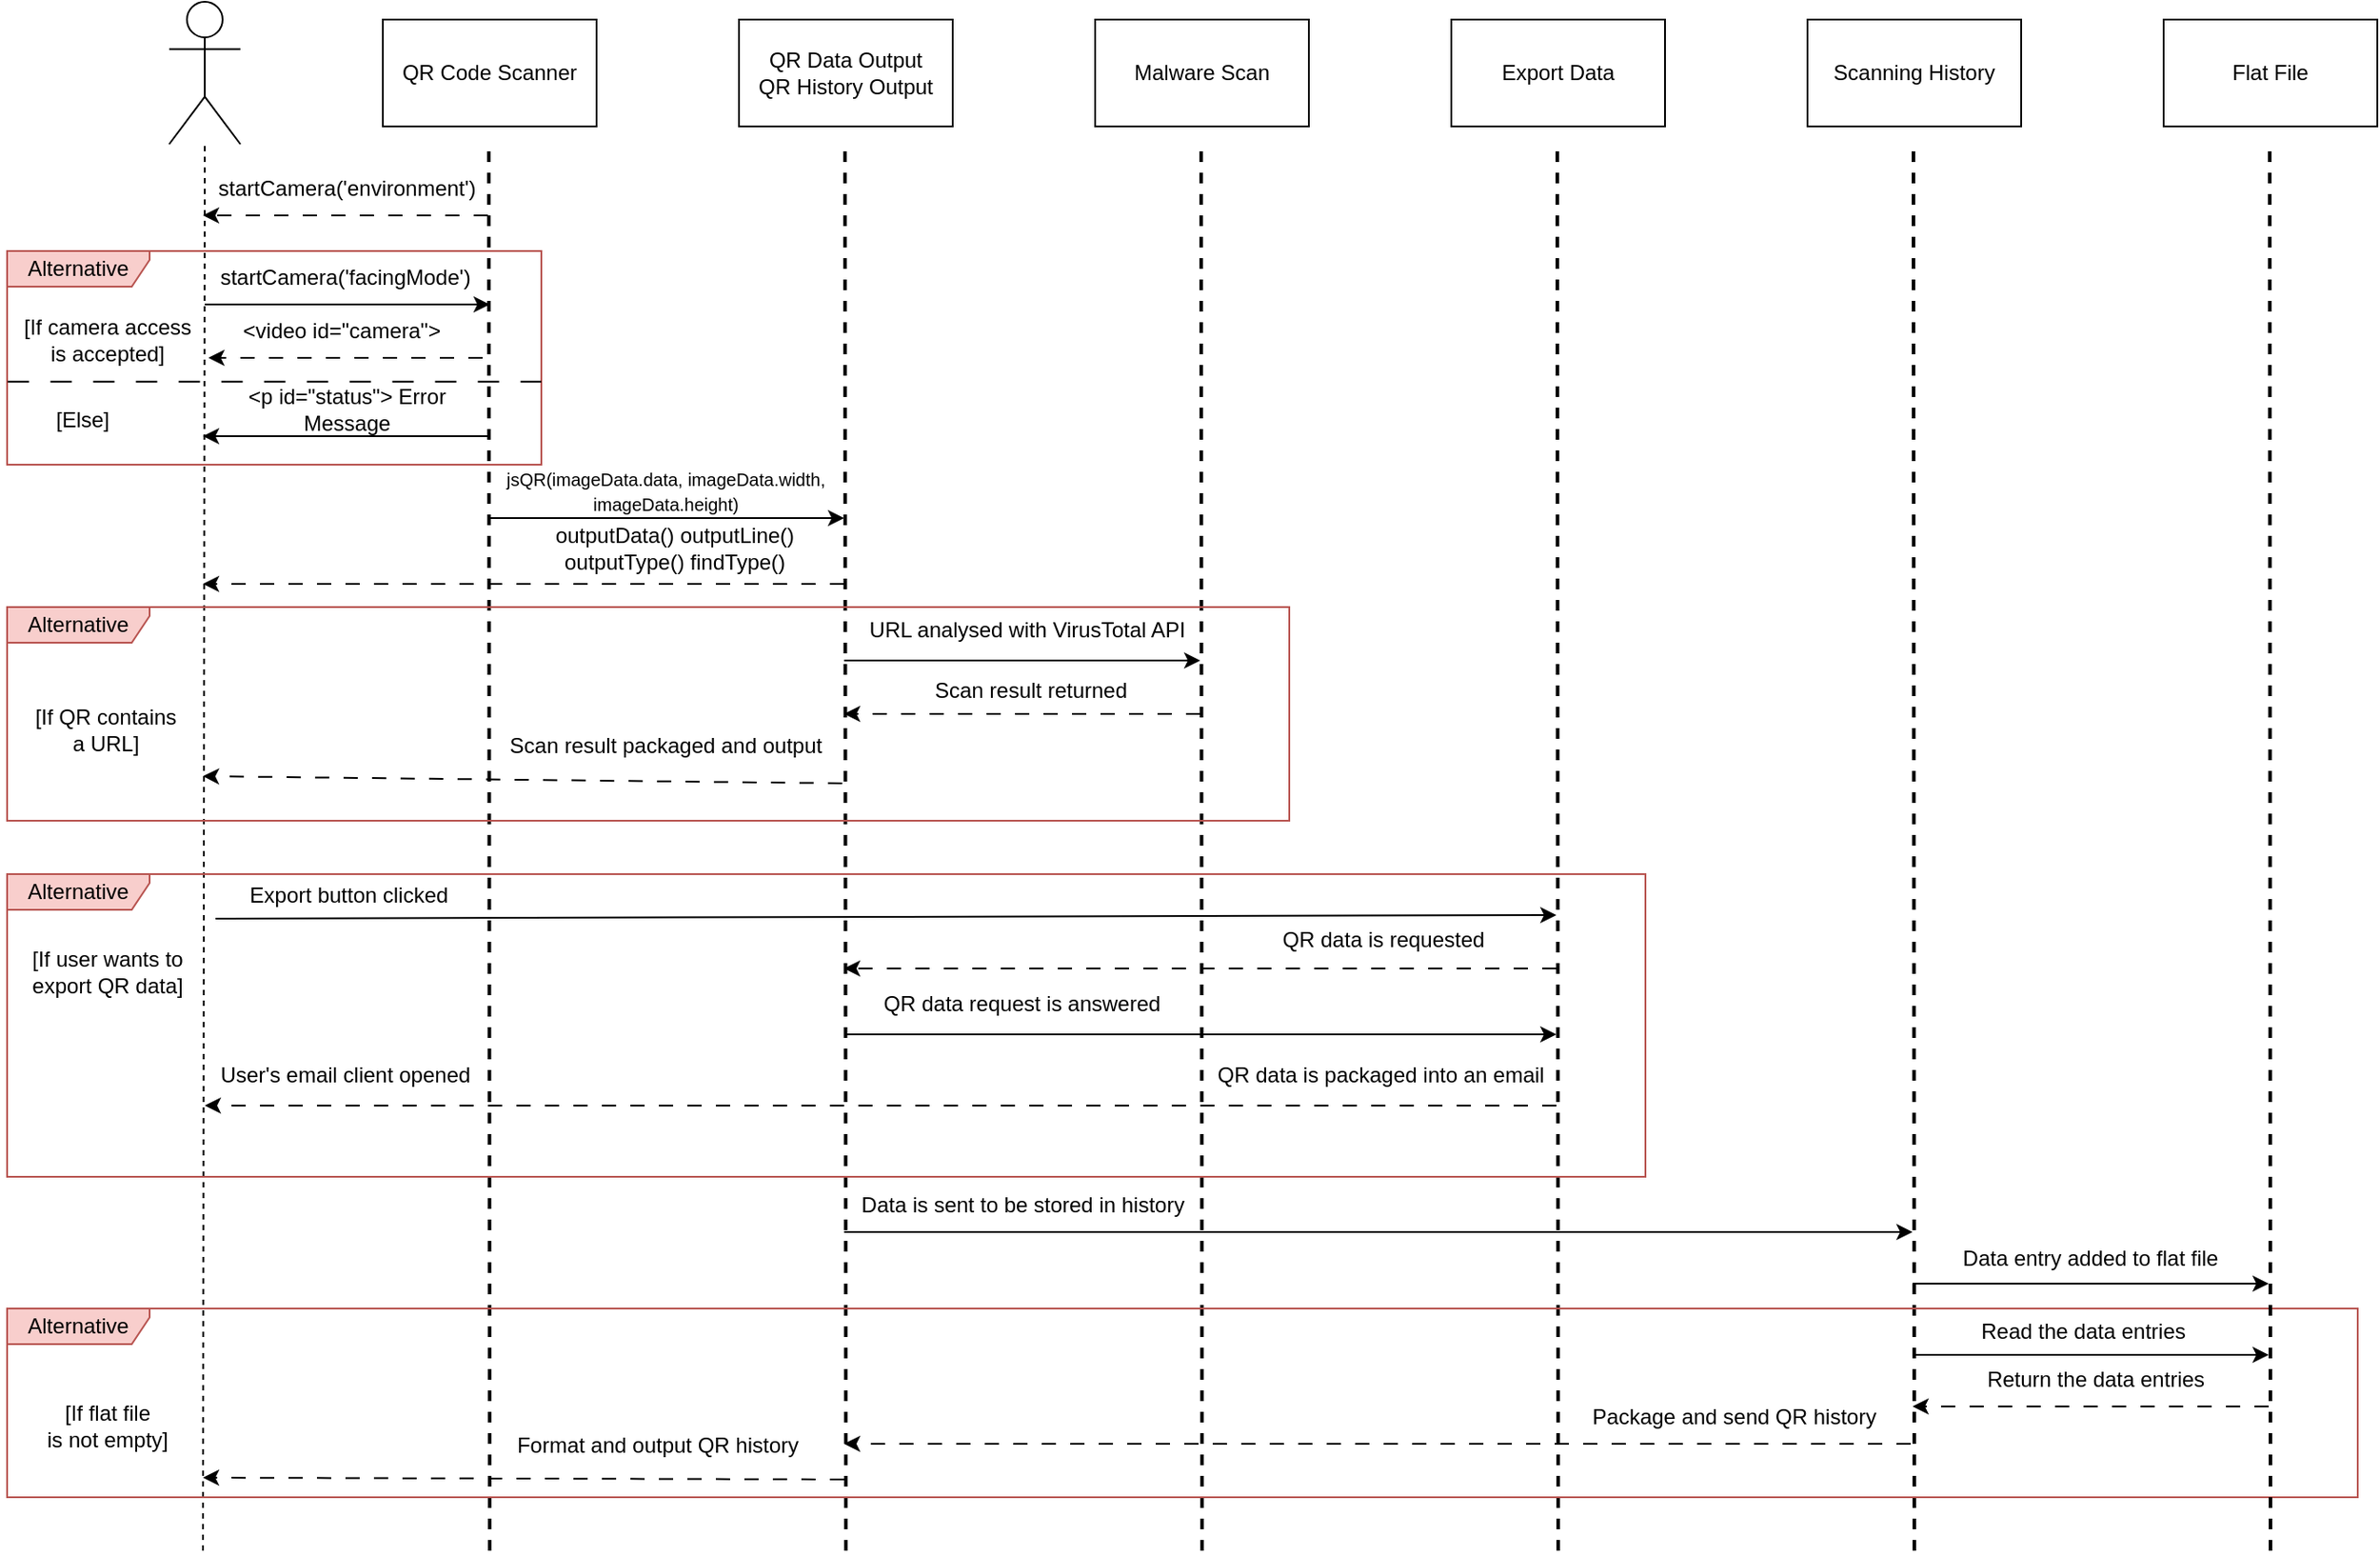 <mxfile version="22.1.7" type="github">
  <diagram name="Page-1" id="13e1069c-82ec-6db2-03f1-153e76fe0fe0">
    <mxGraphModel dx="1434" dy="822" grid="1" gridSize="10" guides="1" tooltips="1" connect="1" arrows="1" fold="1" page="1" pageScale="1" pageWidth="1700" pageHeight="1100" background="none" math="0" shadow="0">
      <root>
        <mxCell id="0" />
        <mxCell id="1" parent="0" />
        <mxCell id="pt2JZulDlgeTbI0p0Ly0-1" value="" style="shape=umlActor;verticalLabelPosition=bottom;verticalAlign=top;html=1;outlineConnect=0;" parent="1" vertex="1">
          <mxGeometry x="278" y="115" width="40" height="80" as="geometry" />
        </mxCell>
        <mxCell id="pt2JZulDlgeTbI0p0Ly0-2" value="" style="endArrow=none;dashed=1;html=1;rounded=0;" parent="1" edge="1">
          <mxGeometry width="50" height="50" relative="1" as="geometry">
            <mxPoint x="297" y="985" as="sourcePoint" />
            <mxPoint x="298" y="195" as="targetPoint" />
          </mxGeometry>
        </mxCell>
        <mxCell id="pt2JZulDlgeTbI0p0Ly0-4" value="QR Code Scanner" style="rounded=0;whiteSpace=wrap;html=1;" parent="1" vertex="1">
          <mxGeometry x="398" y="125" width="120" height="60" as="geometry" />
        </mxCell>
        <mxCell id="pt2JZulDlgeTbI0p0Ly0-5" value="" style="endArrow=none;dashed=1;html=1;rounded=0;strokeWidth=2;" parent="1" edge="1">
          <mxGeometry width="50" height="50" relative="1" as="geometry">
            <mxPoint x="458" y="985" as="sourcePoint" />
            <mxPoint x="457.5" y="195" as="targetPoint" />
          </mxGeometry>
        </mxCell>
        <mxCell id="pt2JZulDlgeTbI0p0Ly0-6" value="QR Data Output&lt;br&gt;QR History Output" style="rounded=0;whiteSpace=wrap;html=1;" parent="1" vertex="1">
          <mxGeometry x="598" y="125" width="120" height="60" as="geometry" />
        </mxCell>
        <mxCell id="pt2JZulDlgeTbI0p0Ly0-7" value="Malware Scan" style="rounded=0;whiteSpace=wrap;html=1;" parent="1" vertex="1">
          <mxGeometry x="798" y="125" width="120" height="60" as="geometry" />
        </mxCell>
        <mxCell id="pt2JZulDlgeTbI0p0Ly0-8" value="Scanning History" style="rounded=0;whiteSpace=wrap;html=1;" parent="1" vertex="1">
          <mxGeometry x="1198" y="125" width="120" height="60" as="geometry" />
        </mxCell>
        <mxCell id="pt2JZulDlgeTbI0p0Ly0-10" value="Export Data" style="rounded=0;whiteSpace=wrap;html=1;" parent="1" vertex="1">
          <mxGeometry x="998" y="125" width="120" height="60" as="geometry" />
        </mxCell>
        <mxCell id="pt2JZulDlgeTbI0p0Ly0-11" value="" style="endArrow=none;dashed=1;html=1;rounded=0;strokeWidth=2;" parent="1" edge="1">
          <mxGeometry width="50" height="50" relative="1" as="geometry">
            <mxPoint x="658" y="985" as="sourcePoint" />
            <mxPoint x="657.5" y="195" as="targetPoint" />
          </mxGeometry>
        </mxCell>
        <mxCell id="pt2JZulDlgeTbI0p0Ly0-12" value="" style="endArrow=none;dashed=1;html=1;rounded=0;strokeWidth=2;" parent="1" edge="1">
          <mxGeometry width="50" height="50" relative="1" as="geometry">
            <mxPoint x="858" y="985" as="sourcePoint" />
            <mxPoint x="857.5" y="195" as="targetPoint" />
          </mxGeometry>
        </mxCell>
        <mxCell id="pt2JZulDlgeTbI0p0Ly0-13" value="" style="endArrow=none;dashed=1;html=1;rounded=0;strokeWidth=2;" parent="1" edge="1">
          <mxGeometry width="50" height="50" relative="1" as="geometry">
            <mxPoint x="1058" y="985" as="sourcePoint" />
            <mxPoint x="1057.5" y="195" as="targetPoint" />
          </mxGeometry>
        </mxCell>
        <mxCell id="pt2JZulDlgeTbI0p0Ly0-14" value="" style="endArrow=none;dashed=1;html=1;rounded=0;strokeWidth=2;" parent="1" edge="1">
          <mxGeometry width="50" height="50" relative="1" as="geometry">
            <mxPoint x="1258" y="985" as="sourcePoint" />
            <mxPoint x="1257.5" y="195" as="targetPoint" />
          </mxGeometry>
        </mxCell>
        <mxCell id="pt2JZulDlgeTbI0p0Ly0-23" value="[If camera access &lt;br&gt;is accepted]" style="text;html=1;align=center;verticalAlign=middle;resizable=0;points=[];autosize=1;strokeColor=none;fillColor=none;" parent="1" vertex="1">
          <mxGeometry x="183" y="285" width="120" height="40" as="geometry" />
        </mxCell>
        <mxCell id="pt2JZulDlgeTbI0p0Ly0-25" value="" style="endArrow=classic;html=1;rounded=0;" parent="1" edge="1">
          <mxGeometry width="50" height="50" relative="1" as="geometry">
            <mxPoint x="298" y="285" as="sourcePoint" />
            <mxPoint x="458" y="285" as="targetPoint" />
          </mxGeometry>
        </mxCell>
        <mxCell id="pt2JZulDlgeTbI0p0Ly0-27" value="startCamera(&#39;facingMode&#39;)" style="text;html=1;strokeColor=none;fillColor=none;align=center;verticalAlign=middle;whiteSpace=wrap;rounded=0;" parent="1" vertex="1">
          <mxGeometry x="307" y="255" width="140" height="30" as="geometry" />
        </mxCell>
        <mxCell id="pt2JZulDlgeTbI0p0Ly0-28" value="" style="endArrow=classic;html=1;rounded=0;dashed=1;dashPattern=8 8;" parent="1" edge="1">
          <mxGeometry width="50" height="50" relative="1" as="geometry">
            <mxPoint x="457" y="235" as="sourcePoint" />
            <mxPoint x="297" y="235" as="targetPoint" />
          </mxGeometry>
        </mxCell>
        <mxCell id="pt2JZulDlgeTbI0p0Ly0-29" value="startCamera(&#39;environment&#39;)&lt;font style=&quot;font-size: 11px;&quot;&gt;&lt;br&gt;&lt;/font&gt;" style="text;html=1;strokeColor=none;fillColor=none;align=center;verticalAlign=middle;whiteSpace=wrap;rounded=0;" parent="1" vertex="1">
          <mxGeometry x="273" y="205" width="210" height="30" as="geometry" />
        </mxCell>
        <mxCell id="pt2JZulDlgeTbI0p0Ly0-31" value="" style="endArrow=classic;html=1;rounded=0;dashed=1;dashPattern=8 8;" parent="1" edge="1">
          <mxGeometry width="50" height="50" relative="1" as="geometry">
            <mxPoint x="454" y="315" as="sourcePoint" />
            <mxPoint x="300" y="315" as="targetPoint" />
          </mxGeometry>
        </mxCell>
        <mxCell id="pt2JZulDlgeTbI0p0Ly0-32" value="&amp;lt;video id=&quot;camera&quot;&amp;gt;" style="text;html=1;strokeColor=none;fillColor=none;align=center;verticalAlign=middle;whiteSpace=wrap;rounded=0;" parent="1" vertex="1">
          <mxGeometry x="305" y="285" width="140" height="30" as="geometry" />
        </mxCell>
        <mxCell id="pt2JZulDlgeTbI0p0Ly0-34" value="" style="endArrow=classic;html=1;rounded=0;" parent="1" edge="1">
          <mxGeometry width="50" height="50" relative="1" as="geometry">
            <mxPoint x="457" y="359" as="sourcePoint" />
            <mxPoint x="297" y="359" as="targetPoint" />
          </mxGeometry>
        </mxCell>
        <mxCell id="pt2JZulDlgeTbI0p0Ly0-35" value="&amp;lt;p id=&quot;status&quot;&amp;gt; Error Message" style="text;html=1;strokeColor=none;fillColor=none;align=center;verticalAlign=middle;whiteSpace=wrap;rounded=0;" parent="1" vertex="1">
          <mxGeometry x="308" y="329" width="140" height="30" as="geometry" />
        </mxCell>
        <mxCell id="pt2JZulDlgeTbI0p0Ly0-36" value="" style="group" parent="1" vertex="1" connectable="0">
          <mxGeometry x="187" y="255" width="300" height="120" as="geometry" />
        </mxCell>
        <mxCell id="pt2JZulDlgeTbI0p0Ly0-15" value="Alternative" style="shape=umlFrame;whiteSpace=wrap;html=1;pointerEvents=0;width=80;height=20;fillColor=#f8cecc;strokeColor=#b85450;" parent="pt2JZulDlgeTbI0p0Ly0-36" vertex="1">
          <mxGeometry width="300" height="120" as="geometry" />
        </mxCell>
        <mxCell id="pt2JZulDlgeTbI0p0Ly0-16" value="" style="endArrow=none;dashed=1;html=1;rounded=0;entryX=1;entryY=0.497;entryDx=0;entryDy=0;entryPerimeter=0;exitX=0.001;exitY=0.497;exitDx=0;exitDy=0;exitPerimeter=0;dashPattern=12 12;" parent="pt2JZulDlgeTbI0p0Ly0-36" edge="1">
          <mxGeometry width="50" height="50" relative="1" as="geometry">
            <mxPoint x="0.3" y="73.368" as="sourcePoint" />
            <mxPoint x="300" y="73.368" as="targetPoint" />
          </mxGeometry>
        </mxCell>
        <mxCell id="pt2JZulDlgeTbI0p0Ly0-24" value="[Else]" style="text;html=1;align=center;verticalAlign=middle;resizable=0;points=[];autosize=1;strokeColor=none;fillColor=none;" parent="pt2JZulDlgeTbI0p0Ly0-36" vertex="1">
          <mxGeometry x="16.731" y="80" width="50" height="30" as="geometry" />
        </mxCell>
        <mxCell id="pt2JZulDlgeTbI0p0Ly0-39" value="" style="endArrow=classic;html=1;rounded=0;" parent="1" edge="1">
          <mxGeometry width="50" height="50" relative="1" as="geometry">
            <mxPoint x="457" y="405" as="sourcePoint" />
            <mxPoint x="657" y="405" as="targetPoint" />
          </mxGeometry>
        </mxCell>
        <mxCell id="pt2JZulDlgeTbI0p0Ly0-40" value="&lt;font style=&quot;font-size: 10px;&quot;&gt;jsQR(imageData.data, imageData.width, imageData.height)&lt;/font&gt;" style="text;html=1;strokeColor=none;fillColor=none;align=center;verticalAlign=middle;whiteSpace=wrap;rounded=0;fontSize=11;" parent="1" vertex="1">
          <mxGeometry x="452" y="375" width="210" height="30" as="geometry" />
        </mxCell>
        <mxCell id="pt2JZulDlgeTbI0p0Ly0-41" value="" style="endArrow=classic;html=1;rounded=0;dashed=1;dashPattern=8 8;" parent="1" edge="1">
          <mxGeometry width="50" height="50" relative="1" as="geometry">
            <mxPoint x="657" y="442" as="sourcePoint" />
            <mxPoint x="297" y="442" as="targetPoint" />
          </mxGeometry>
        </mxCell>
        <mxCell id="pt2JZulDlgeTbI0p0Ly0-52" value="[If QR contains&lt;br&gt;a URL]" style="text;html=1;align=center;verticalAlign=middle;resizable=0;points=[];autosize=1;strokeColor=none;fillColor=none;" parent="1" vertex="1">
          <mxGeometry x="192" y="504" width="100" height="40" as="geometry" />
        </mxCell>
        <mxCell id="pt2JZulDlgeTbI0p0Ly0-53" value="" style="endArrow=classic;html=1;rounded=0;" parent="1" edge="1">
          <mxGeometry width="50" height="50" relative="1" as="geometry">
            <mxPoint x="657" y="485" as="sourcePoint" />
            <mxPoint x="857" y="485" as="targetPoint" />
          </mxGeometry>
        </mxCell>
        <mxCell id="pt2JZulDlgeTbI0p0Ly0-55" value="" style="endArrow=classic;html=1;rounded=0;dashed=1;dashPattern=8 8;" parent="1" edge="1">
          <mxGeometry width="50" height="50" relative="1" as="geometry">
            <mxPoint x="857" y="515" as="sourcePoint" />
            <mxPoint x="657" y="515" as="targetPoint" />
          </mxGeometry>
        </mxCell>
        <mxCell id="pt2JZulDlgeTbI0p0Ly0-56" value="URL analysed with VirusTotal API" style="text;html=1;strokeColor=none;fillColor=none;align=center;verticalAlign=middle;whiteSpace=wrap;rounded=0;" parent="1" vertex="1">
          <mxGeometry x="655" y="453" width="210" height="30" as="geometry" />
        </mxCell>
        <mxCell id="pt2JZulDlgeTbI0p0Ly0-49" value="Alternative" style="shape=umlFrame;whiteSpace=wrap;html=1;pointerEvents=0;width=80;height=20;fillColor=#f8cecc;strokeColor=#b85450;" parent="1" vertex="1">
          <mxGeometry x="187" y="455" width="720" height="120" as="geometry" />
        </mxCell>
        <mxCell id="pt2JZulDlgeTbI0p0Ly0-42" value="Scan result returned" style="text;html=1;strokeColor=none;fillColor=none;align=center;verticalAlign=middle;whiteSpace=wrap;rounded=0;" parent="1" vertex="1">
          <mxGeometry x="657" y="484" width="210" height="35" as="geometry" />
        </mxCell>
        <mxCell id="pt2JZulDlgeTbI0p0Ly0-58" value="" style="endArrow=classic;html=1;rounded=0;dashed=1;dashPattern=8 8;exitX=0.971;exitY=1.114;exitDx=0;exitDy=0;exitPerimeter=0;" parent="1" source="pt2JZulDlgeTbI0p0Ly0-60" edge="1">
          <mxGeometry width="50" height="50" relative="1" as="geometry">
            <mxPoint x="857" y="550" as="sourcePoint" />
            <mxPoint x="297" y="550" as="targetPoint" />
          </mxGeometry>
        </mxCell>
        <mxCell id="pt2JZulDlgeTbI0p0Ly0-60" value="Scan result packaged and output" style="text;html=1;strokeColor=none;fillColor=none;align=center;verticalAlign=middle;whiteSpace=wrap;rounded=0;" parent="1" vertex="1">
          <mxGeometry x="452" y="515" width="210" height="35" as="geometry" />
        </mxCell>
        <mxCell id="pt2JZulDlgeTbI0p0Ly0-62" value="outputData() outputLine() &lt;br&gt;outputType() findType()" style="text;html=1;strokeColor=none;fillColor=none;align=center;verticalAlign=middle;whiteSpace=wrap;rounded=0;" parent="1" vertex="1">
          <mxGeometry x="457" y="407" width="210" height="30" as="geometry" />
        </mxCell>
        <mxCell id="pt2JZulDlgeTbI0p0Ly0-64" value="Alternative" style="shape=umlFrame;whiteSpace=wrap;html=1;pointerEvents=0;width=80;height=20;fillColor=#f8cecc;strokeColor=#b85450;" parent="1" vertex="1">
          <mxGeometry x="187" y="849" width="1320" height="106" as="geometry" />
        </mxCell>
        <mxCell id="pt2JZulDlgeTbI0p0Ly0-65" value="[If user wants to &lt;br&gt;export QR data]" style="text;html=1;align=center;verticalAlign=middle;resizable=0;points=[];autosize=1;strokeColor=none;fillColor=none;" parent="1" vertex="1">
          <mxGeometry x="188" y="640" width="110" height="40" as="geometry" />
        </mxCell>
        <mxCell id="pt2JZulDlgeTbI0p0Ly0-66" value="" style="endArrow=classic;html=1;rounded=0;exitX=1.055;exitY=-0.075;exitDx=0;exitDy=0;exitPerimeter=0;" parent="1" edge="1">
          <mxGeometry width="50" height="50" relative="1" as="geometry">
            <mxPoint x="304.05" y="630" as="sourcePoint" />
            <mxPoint x="1057" y="628" as="targetPoint" />
          </mxGeometry>
        </mxCell>
        <mxCell id="pt2JZulDlgeTbI0p0Ly0-67" value="Export button clicked" style="text;html=1;strokeColor=none;fillColor=none;align=center;verticalAlign=middle;whiteSpace=wrap;rounded=0;" parent="1" vertex="1">
          <mxGeometry x="307" y="602" width="144" height="30" as="geometry" />
        </mxCell>
        <mxCell id="pt2JZulDlgeTbI0p0Ly0-69" value="" style="endArrow=classic;html=1;rounded=0;dashed=1;dashPattern=8 8;" parent="1" edge="1">
          <mxGeometry width="50" height="50" relative="1" as="geometry">
            <mxPoint x="1057" y="658" as="sourcePoint" />
            <mxPoint x="657" y="658" as="targetPoint" />
          </mxGeometry>
        </mxCell>
        <mxCell id="pt2JZulDlgeTbI0p0Ly0-70" value="QR data is requested" style="text;html=1;strokeColor=none;fillColor=none;align=center;verticalAlign=middle;whiteSpace=wrap;rounded=0;" parent="1" vertex="1">
          <mxGeometry x="888" y="627" width="144" height="30" as="geometry" />
        </mxCell>
        <mxCell id="pt2JZulDlgeTbI0p0Ly0-73" value="" style="endArrow=classic;html=1;rounded=0;" parent="1" edge="1">
          <mxGeometry width="50" height="50" relative="1" as="geometry">
            <mxPoint x="657" y="695" as="sourcePoint" />
            <mxPoint x="1057" y="695" as="targetPoint" />
          </mxGeometry>
        </mxCell>
        <mxCell id="pt2JZulDlgeTbI0p0Ly0-74" value="QR data request is answered" style="text;html=1;strokeColor=none;fillColor=none;align=center;verticalAlign=middle;whiteSpace=wrap;rounded=0;fontSize=12;" parent="1" vertex="1">
          <mxGeometry x="652" y="663" width="210" height="30" as="geometry" />
        </mxCell>
        <mxCell id="pt2JZulDlgeTbI0p0Ly0-77" value="" style="endArrow=classic;html=1;rounded=0;dashed=1;dashPattern=8 8;" parent="1" edge="1">
          <mxGeometry width="50" height="50" relative="1" as="geometry">
            <mxPoint x="1057" y="735" as="sourcePoint" />
            <mxPoint x="298" y="735" as="targetPoint" />
          </mxGeometry>
        </mxCell>
        <mxCell id="pt2JZulDlgeTbI0p0Ly0-78" value="QR data is packaged into an email" style="text;html=1;strokeColor=none;fillColor=none;align=center;verticalAlign=middle;whiteSpace=wrap;rounded=0;" parent="1" vertex="1">
          <mxGeometry x="861" y="703" width="195" height="30" as="geometry" />
        </mxCell>
        <mxCell id="pt2JZulDlgeTbI0p0Ly0-79" value="User&#39;s email client opened" style="text;html=1;strokeColor=none;fillColor=none;align=center;verticalAlign=middle;whiteSpace=wrap;rounded=0;" parent="1" vertex="1">
          <mxGeometry x="297" y="703" width="160" height="30" as="geometry" />
        </mxCell>
        <mxCell id="pt2JZulDlgeTbI0p0Ly0-80" value="Alternative" style="shape=umlFrame;whiteSpace=wrap;html=1;pointerEvents=0;width=80;height=20;fillColor=#f8cecc;strokeColor=#b85450;" parent="1" vertex="1">
          <mxGeometry x="187" y="605" width="920" height="170" as="geometry" />
        </mxCell>
        <mxCell id="pt2JZulDlgeTbI0p0Ly0-81" value="[If flat file&lt;br&gt; is not empty]" style="text;html=1;align=center;verticalAlign=middle;resizable=0;points=[];autosize=1;strokeColor=none;fillColor=none;" parent="1" vertex="1">
          <mxGeometry x="198" y="895" width="90" height="40" as="geometry" />
        </mxCell>
        <mxCell id="pt2JZulDlgeTbI0p0Ly0-82" value="" style="endArrow=classic;html=1;rounded=0;" parent="1" edge="1">
          <mxGeometry width="50" height="50" relative="1" as="geometry">
            <mxPoint x="657" y="806" as="sourcePoint" />
            <mxPoint x="1257" y="806" as="targetPoint" />
          </mxGeometry>
        </mxCell>
        <mxCell id="pt2JZulDlgeTbI0p0Ly0-83" value="Data is sent to be stored in history" style="text;html=1;strokeColor=none;fillColor=none;align=center;verticalAlign=middle;whiteSpace=wrap;rounded=0;" parent="1" vertex="1">
          <mxGeometry x="642.5" y="776" width="229" height="30" as="geometry" />
        </mxCell>
        <mxCell id="pt2JZulDlgeTbI0p0Ly0-84" value="Flat File" style="rounded=0;whiteSpace=wrap;html=1;" parent="1" vertex="1">
          <mxGeometry x="1398" y="125" width="120" height="60" as="geometry" />
        </mxCell>
        <mxCell id="pt2JZulDlgeTbI0p0Ly0-85" value="" style="endArrow=classic;html=1;rounded=0;" parent="1" edge="1">
          <mxGeometry width="50" height="50" relative="1" as="geometry">
            <mxPoint x="1257" y="835" as="sourcePoint" />
            <mxPoint x="1457" y="835" as="targetPoint" />
          </mxGeometry>
        </mxCell>
        <mxCell id="pt2JZulDlgeTbI0p0Ly0-86" value="" style="endArrow=none;dashed=1;html=1;rounded=0;strokeWidth=2;" parent="1" edge="1">
          <mxGeometry width="50" height="50" relative="1" as="geometry">
            <mxPoint x="1458" y="985" as="sourcePoint" />
            <mxPoint x="1457.58" y="195" as="targetPoint" />
          </mxGeometry>
        </mxCell>
        <mxCell id="pt2JZulDlgeTbI0p0Ly0-87" value="Data entry added to flat file" style="text;html=1;strokeColor=none;fillColor=none;align=center;verticalAlign=middle;whiteSpace=wrap;rounded=0;" parent="1" vertex="1">
          <mxGeometry x="1277" y="806" width="160" height="30" as="geometry" />
        </mxCell>
        <mxCell id="pt2JZulDlgeTbI0p0Ly0-88" value="" style="endArrow=classic;html=1;rounded=0;" parent="1" edge="1">
          <mxGeometry width="50" height="50" relative="1" as="geometry">
            <mxPoint x="1257" y="875" as="sourcePoint" />
            <mxPoint x="1457" y="875" as="targetPoint" />
          </mxGeometry>
        </mxCell>
        <mxCell id="pt2JZulDlgeTbI0p0Ly0-89" value="Read the data entries" style="text;html=1;strokeColor=none;fillColor=none;align=center;verticalAlign=middle;whiteSpace=wrap;rounded=0;" parent="1" vertex="1">
          <mxGeometry x="1273" y="847" width="160" height="30" as="geometry" />
        </mxCell>
        <mxCell id="pt2JZulDlgeTbI0p0Ly0-90" value="Package and send QR history" style="text;html=1;strokeColor=none;fillColor=none;align=center;verticalAlign=middle;whiteSpace=wrap;rounded=0;" parent="1" vertex="1">
          <mxGeometry x="1067" y="895" width="180" height="30" as="geometry" />
        </mxCell>
        <mxCell id="pt2JZulDlgeTbI0p0Ly0-93" value="" style="endArrow=classic;html=1;rounded=0;dashed=1;dashPattern=8 8;" parent="1" edge="1">
          <mxGeometry width="50" height="50" relative="1" as="geometry">
            <mxPoint x="1457" y="904" as="sourcePoint" />
            <mxPoint x="1257" y="904" as="targetPoint" />
          </mxGeometry>
        </mxCell>
        <mxCell id="pt2JZulDlgeTbI0p0Ly0-94" value="Return the data entries" style="text;html=1;strokeColor=none;fillColor=none;align=center;verticalAlign=middle;whiteSpace=wrap;rounded=0;" parent="1" vertex="1">
          <mxGeometry x="1280" y="874" width="160" height="30" as="geometry" />
        </mxCell>
        <mxCell id="pt2JZulDlgeTbI0p0Ly0-95" value="" style="endArrow=classic;html=1;rounded=0;dashed=1;dashPattern=8 8;" parent="1" edge="1">
          <mxGeometry width="50" height="50" relative="1" as="geometry">
            <mxPoint x="1256" y="925" as="sourcePoint" />
            <mxPoint x="657" y="925" as="targetPoint" />
          </mxGeometry>
        </mxCell>
        <mxCell id="pt2JZulDlgeTbI0p0Ly0-96" value="" style="endArrow=classic;html=1;rounded=0;dashed=1;dashPattern=8 8;" parent="1" edge="1">
          <mxGeometry width="50" height="50" relative="1" as="geometry">
            <mxPoint x="657" y="945" as="sourcePoint" />
            <mxPoint x="297" y="944" as="targetPoint" />
          </mxGeometry>
        </mxCell>
        <mxCell id="pt2JZulDlgeTbI0p0Ly0-97" value="Format and output QR history" style="text;html=1;strokeColor=none;fillColor=none;align=center;verticalAlign=middle;whiteSpace=wrap;rounded=0;" parent="1" vertex="1">
          <mxGeometry x="438" y="911" width="229" height="30" as="geometry" />
        </mxCell>
      </root>
    </mxGraphModel>
  </diagram>
</mxfile>
